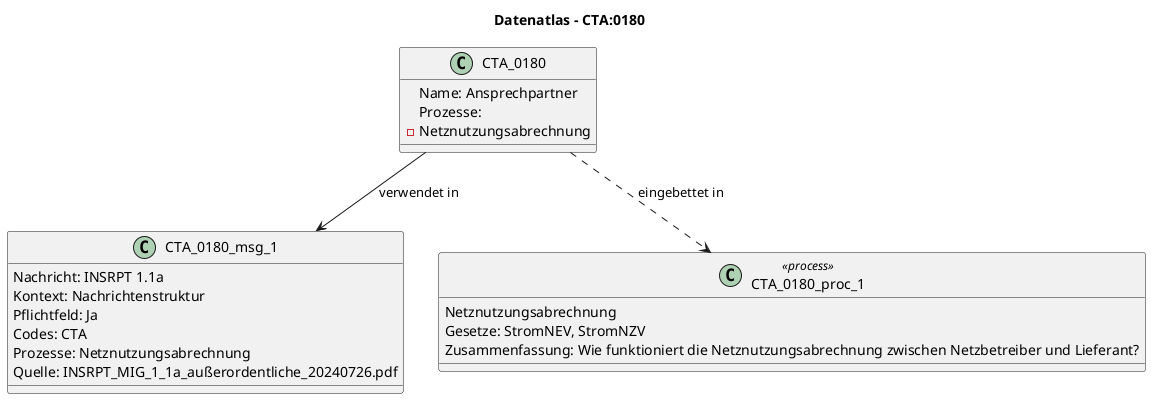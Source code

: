 @startuml
title Datenatlas – CTA:0180
class CTA_0180 {
  Name: Ansprechpartner
  Prozesse:
    - Netznutzungsabrechnung
}
class CTA_0180_msg_1 {
  Nachricht: INSRPT 1.1a
  Kontext: Nachrichtenstruktur
  Pflichtfeld: Ja
  Codes: CTA
  Prozesse: Netznutzungsabrechnung
  Quelle: INSRPT_MIG_1_1a_außerordentliche_20240726.pdf
}
CTA_0180 --> CTA_0180_msg_1 : verwendet in
class CTA_0180_proc_1 <<process>> {
  Netznutzungsabrechnung
  Gesetze: StromNEV, StromNZV
  Zusammenfassung: Wie funktioniert die Netznutzungsabrechnung zwischen Netzbetreiber und Lieferant?
}
CTA_0180 ..> CTA_0180_proc_1 : eingebettet in
@enduml